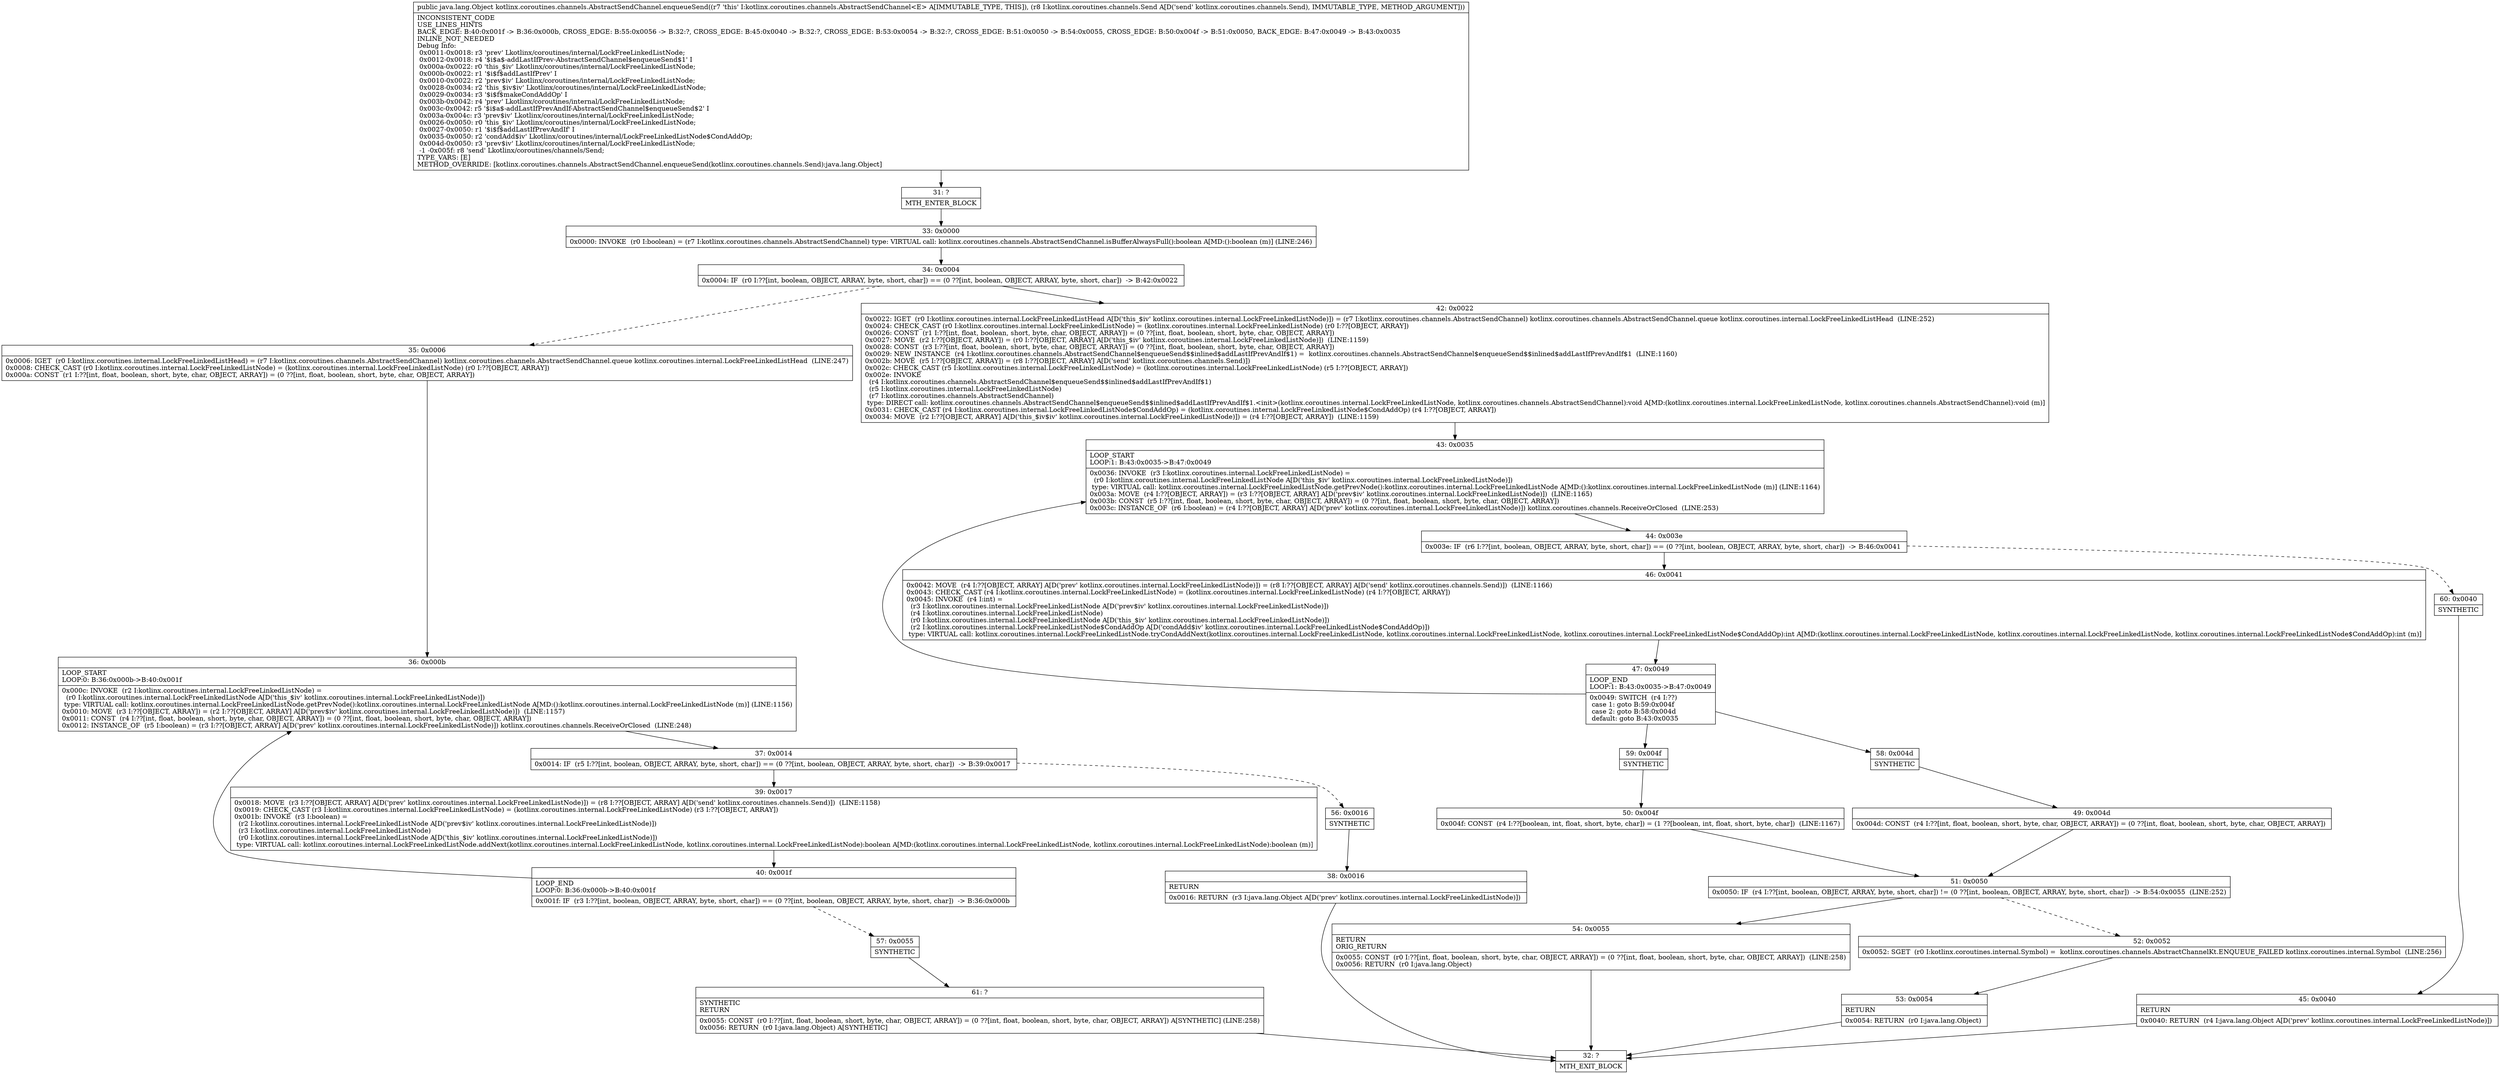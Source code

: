 digraph "CFG forkotlinx.coroutines.channels.AbstractSendChannel.enqueueSend(Lkotlinx\/coroutines\/channels\/Send;)Ljava\/lang\/Object;" {
Node_31 [shape=record,label="{31\:\ ?|MTH_ENTER_BLOCK\l}"];
Node_33 [shape=record,label="{33\:\ 0x0000|0x0000: INVOKE  (r0 I:boolean) = (r7 I:kotlinx.coroutines.channels.AbstractSendChannel) type: VIRTUAL call: kotlinx.coroutines.channels.AbstractSendChannel.isBufferAlwaysFull():boolean A[MD:():boolean (m)] (LINE:246)\l}"];
Node_34 [shape=record,label="{34\:\ 0x0004|0x0004: IF  (r0 I:??[int, boolean, OBJECT, ARRAY, byte, short, char]) == (0 ??[int, boolean, OBJECT, ARRAY, byte, short, char])  \-\> B:42:0x0022 \l}"];
Node_35 [shape=record,label="{35\:\ 0x0006|0x0006: IGET  (r0 I:kotlinx.coroutines.internal.LockFreeLinkedListHead) = (r7 I:kotlinx.coroutines.channels.AbstractSendChannel) kotlinx.coroutines.channels.AbstractSendChannel.queue kotlinx.coroutines.internal.LockFreeLinkedListHead  (LINE:247)\l0x0008: CHECK_CAST (r0 I:kotlinx.coroutines.internal.LockFreeLinkedListNode) = (kotlinx.coroutines.internal.LockFreeLinkedListNode) (r0 I:??[OBJECT, ARRAY]) \l0x000a: CONST  (r1 I:??[int, float, boolean, short, byte, char, OBJECT, ARRAY]) = (0 ??[int, float, boolean, short, byte, char, OBJECT, ARRAY]) \l}"];
Node_36 [shape=record,label="{36\:\ 0x000b|LOOP_START\lLOOP:0: B:36:0x000b\-\>B:40:0x001f\l|0x000c: INVOKE  (r2 I:kotlinx.coroutines.internal.LockFreeLinkedListNode) = \l  (r0 I:kotlinx.coroutines.internal.LockFreeLinkedListNode A[D('this_$iv' kotlinx.coroutines.internal.LockFreeLinkedListNode)])\l type: VIRTUAL call: kotlinx.coroutines.internal.LockFreeLinkedListNode.getPrevNode():kotlinx.coroutines.internal.LockFreeLinkedListNode A[MD:():kotlinx.coroutines.internal.LockFreeLinkedListNode (m)] (LINE:1156)\l0x0010: MOVE  (r3 I:??[OBJECT, ARRAY]) = (r2 I:??[OBJECT, ARRAY] A[D('prev$iv' kotlinx.coroutines.internal.LockFreeLinkedListNode)])  (LINE:1157)\l0x0011: CONST  (r4 I:??[int, float, boolean, short, byte, char, OBJECT, ARRAY]) = (0 ??[int, float, boolean, short, byte, char, OBJECT, ARRAY]) \l0x0012: INSTANCE_OF  (r5 I:boolean) = (r3 I:??[OBJECT, ARRAY] A[D('prev' kotlinx.coroutines.internal.LockFreeLinkedListNode)]) kotlinx.coroutines.channels.ReceiveOrClosed  (LINE:248)\l}"];
Node_37 [shape=record,label="{37\:\ 0x0014|0x0014: IF  (r5 I:??[int, boolean, OBJECT, ARRAY, byte, short, char]) == (0 ??[int, boolean, OBJECT, ARRAY, byte, short, char])  \-\> B:39:0x0017 \l}"];
Node_39 [shape=record,label="{39\:\ 0x0017|0x0018: MOVE  (r3 I:??[OBJECT, ARRAY] A[D('prev' kotlinx.coroutines.internal.LockFreeLinkedListNode)]) = (r8 I:??[OBJECT, ARRAY] A[D('send' kotlinx.coroutines.channels.Send)])  (LINE:1158)\l0x0019: CHECK_CAST (r3 I:kotlinx.coroutines.internal.LockFreeLinkedListNode) = (kotlinx.coroutines.internal.LockFreeLinkedListNode) (r3 I:??[OBJECT, ARRAY]) \l0x001b: INVOKE  (r3 I:boolean) = \l  (r2 I:kotlinx.coroutines.internal.LockFreeLinkedListNode A[D('prev$iv' kotlinx.coroutines.internal.LockFreeLinkedListNode)])\l  (r3 I:kotlinx.coroutines.internal.LockFreeLinkedListNode)\l  (r0 I:kotlinx.coroutines.internal.LockFreeLinkedListNode A[D('this_$iv' kotlinx.coroutines.internal.LockFreeLinkedListNode)])\l type: VIRTUAL call: kotlinx.coroutines.internal.LockFreeLinkedListNode.addNext(kotlinx.coroutines.internal.LockFreeLinkedListNode, kotlinx.coroutines.internal.LockFreeLinkedListNode):boolean A[MD:(kotlinx.coroutines.internal.LockFreeLinkedListNode, kotlinx.coroutines.internal.LockFreeLinkedListNode):boolean (m)]\l}"];
Node_40 [shape=record,label="{40\:\ 0x001f|LOOP_END\lLOOP:0: B:36:0x000b\-\>B:40:0x001f\l|0x001f: IF  (r3 I:??[int, boolean, OBJECT, ARRAY, byte, short, char]) == (0 ??[int, boolean, OBJECT, ARRAY, byte, short, char])  \-\> B:36:0x000b \l}"];
Node_57 [shape=record,label="{57\:\ 0x0055|SYNTHETIC\l}"];
Node_61 [shape=record,label="{61\:\ ?|SYNTHETIC\lRETURN\l|0x0055: CONST  (r0 I:??[int, float, boolean, short, byte, char, OBJECT, ARRAY]) = (0 ??[int, float, boolean, short, byte, char, OBJECT, ARRAY]) A[SYNTHETIC] (LINE:258)\l0x0056: RETURN  (r0 I:java.lang.Object) A[SYNTHETIC]\l}"];
Node_32 [shape=record,label="{32\:\ ?|MTH_EXIT_BLOCK\l}"];
Node_56 [shape=record,label="{56\:\ 0x0016|SYNTHETIC\l}"];
Node_38 [shape=record,label="{38\:\ 0x0016|RETURN\l|0x0016: RETURN  (r3 I:java.lang.Object A[D('prev' kotlinx.coroutines.internal.LockFreeLinkedListNode)]) \l}"];
Node_42 [shape=record,label="{42\:\ 0x0022|0x0022: IGET  (r0 I:kotlinx.coroutines.internal.LockFreeLinkedListHead A[D('this_$iv' kotlinx.coroutines.internal.LockFreeLinkedListNode)]) = (r7 I:kotlinx.coroutines.channels.AbstractSendChannel) kotlinx.coroutines.channels.AbstractSendChannel.queue kotlinx.coroutines.internal.LockFreeLinkedListHead  (LINE:252)\l0x0024: CHECK_CAST (r0 I:kotlinx.coroutines.internal.LockFreeLinkedListNode) = (kotlinx.coroutines.internal.LockFreeLinkedListNode) (r0 I:??[OBJECT, ARRAY]) \l0x0026: CONST  (r1 I:??[int, float, boolean, short, byte, char, OBJECT, ARRAY]) = (0 ??[int, float, boolean, short, byte, char, OBJECT, ARRAY]) \l0x0027: MOVE  (r2 I:??[OBJECT, ARRAY]) = (r0 I:??[OBJECT, ARRAY] A[D('this_$iv' kotlinx.coroutines.internal.LockFreeLinkedListNode)])  (LINE:1159)\l0x0028: CONST  (r3 I:??[int, float, boolean, short, byte, char, OBJECT, ARRAY]) = (0 ??[int, float, boolean, short, byte, char, OBJECT, ARRAY]) \l0x0029: NEW_INSTANCE  (r4 I:kotlinx.coroutines.channels.AbstractSendChannel$enqueueSend$$inlined$addLastIfPrevAndIf$1) =  kotlinx.coroutines.channels.AbstractSendChannel$enqueueSend$$inlined$addLastIfPrevAndIf$1  (LINE:1160)\l0x002b: MOVE  (r5 I:??[OBJECT, ARRAY]) = (r8 I:??[OBJECT, ARRAY] A[D('send' kotlinx.coroutines.channels.Send)]) \l0x002c: CHECK_CAST (r5 I:kotlinx.coroutines.internal.LockFreeLinkedListNode) = (kotlinx.coroutines.internal.LockFreeLinkedListNode) (r5 I:??[OBJECT, ARRAY]) \l0x002e: INVOKE  \l  (r4 I:kotlinx.coroutines.channels.AbstractSendChannel$enqueueSend$$inlined$addLastIfPrevAndIf$1)\l  (r5 I:kotlinx.coroutines.internal.LockFreeLinkedListNode)\l  (r7 I:kotlinx.coroutines.channels.AbstractSendChannel)\l type: DIRECT call: kotlinx.coroutines.channels.AbstractSendChannel$enqueueSend$$inlined$addLastIfPrevAndIf$1.\<init\>(kotlinx.coroutines.internal.LockFreeLinkedListNode, kotlinx.coroutines.channels.AbstractSendChannel):void A[MD:(kotlinx.coroutines.internal.LockFreeLinkedListNode, kotlinx.coroutines.channels.AbstractSendChannel):void (m)]\l0x0031: CHECK_CAST (r4 I:kotlinx.coroutines.internal.LockFreeLinkedListNode$CondAddOp) = (kotlinx.coroutines.internal.LockFreeLinkedListNode$CondAddOp) (r4 I:??[OBJECT, ARRAY]) \l0x0034: MOVE  (r2 I:??[OBJECT, ARRAY] A[D('this_$iv$iv' kotlinx.coroutines.internal.LockFreeLinkedListNode)]) = (r4 I:??[OBJECT, ARRAY])  (LINE:1159)\l}"];
Node_43 [shape=record,label="{43\:\ 0x0035|LOOP_START\lLOOP:1: B:43:0x0035\-\>B:47:0x0049\l|0x0036: INVOKE  (r3 I:kotlinx.coroutines.internal.LockFreeLinkedListNode) = \l  (r0 I:kotlinx.coroutines.internal.LockFreeLinkedListNode A[D('this_$iv' kotlinx.coroutines.internal.LockFreeLinkedListNode)])\l type: VIRTUAL call: kotlinx.coroutines.internal.LockFreeLinkedListNode.getPrevNode():kotlinx.coroutines.internal.LockFreeLinkedListNode A[MD:():kotlinx.coroutines.internal.LockFreeLinkedListNode (m)] (LINE:1164)\l0x003a: MOVE  (r4 I:??[OBJECT, ARRAY]) = (r3 I:??[OBJECT, ARRAY] A[D('prev$iv' kotlinx.coroutines.internal.LockFreeLinkedListNode)])  (LINE:1165)\l0x003b: CONST  (r5 I:??[int, float, boolean, short, byte, char, OBJECT, ARRAY]) = (0 ??[int, float, boolean, short, byte, char, OBJECT, ARRAY]) \l0x003c: INSTANCE_OF  (r6 I:boolean) = (r4 I:??[OBJECT, ARRAY] A[D('prev' kotlinx.coroutines.internal.LockFreeLinkedListNode)]) kotlinx.coroutines.channels.ReceiveOrClosed  (LINE:253)\l}"];
Node_44 [shape=record,label="{44\:\ 0x003e|0x003e: IF  (r6 I:??[int, boolean, OBJECT, ARRAY, byte, short, char]) == (0 ??[int, boolean, OBJECT, ARRAY, byte, short, char])  \-\> B:46:0x0041 \l}"];
Node_46 [shape=record,label="{46\:\ 0x0041|0x0042: MOVE  (r4 I:??[OBJECT, ARRAY] A[D('prev' kotlinx.coroutines.internal.LockFreeLinkedListNode)]) = (r8 I:??[OBJECT, ARRAY] A[D('send' kotlinx.coroutines.channels.Send)])  (LINE:1166)\l0x0043: CHECK_CAST (r4 I:kotlinx.coroutines.internal.LockFreeLinkedListNode) = (kotlinx.coroutines.internal.LockFreeLinkedListNode) (r4 I:??[OBJECT, ARRAY]) \l0x0045: INVOKE  (r4 I:int) = \l  (r3 I:kotlinx.coroutines.internal.LockFreeLinkedListNode A[D('prev$iv' kotlinx.coroutines.internal.LockFreeLinkedListNode)])\l  (r4 I:kotlinx.coroutines.internal.LockFreeLinkedListNode)\l  (r0 I:kotlinx.coroutines.internal.LockFreeLinkedListNode A[D('this_$iv' kotlinx.coroutines.internal.LockFreeLinkedListNode)])\l  (r2 I:kotlinx.coroutines.internal.LockFreeLinkedListNode$CondAddOp A[D('condAdd$iv' kotlinx.coroutines.internal.LockFreeLinkedListNode$CondAddOp)])\l type: VIRTUAL call: kotlinx.coroutines.internal.LockFreeLinkedListNode.tryCondAddNext(kotlinx.coroutines.internal.LockFreeLinkedListNode, kotlinx.coroutines.internal.LockFreeLinkedListNode, kotlinx.coroutines.internal.LockFreeLinkedListNode$CondAddOp):int A[MD:(kotlinx.coroutines.internal.LockFreeLinkedListNode, kotlinx.coroutines.internal.LockFreeLinkedListNode, kotlinx.coroutines.internal.LockFreeLinkedListNode$CondAddOp):int (m)]\l}"];
Node_47 [shape=record,label="{47\:\ 0x0049|LOOP_END\lLOOP:1: B:43:0x0035\-\>B:47:0x0049\l|0x0049: SWITCH  (r4 I:??)\l case 1: goto B:59:0x004f\l case 2: goto B:58:0x004d\l default: goto B:43:0x0035 \l}"];
Node_58 [shape=record,label="{58\:\ 0x004d|SYNTHETIC\l}"];
Node_49 [shape=record,label="{49\:\ 0x004d|0x004d: CONST  (r4 I:??[int, float, boolean, short, byte, char, OBJECT, ARRAY]) = (0 ??[int, float, boolean, short, byte, char, OBJECT, ARRAY]) \l}"];
Node_51 [shape=record,label="{51\:\ 0x0050|0x0050: IF  (r4 I:??[int, boolean, OBJECT, ARRAY, byte, short, char]) != (0 ??[int, boolean, OBJECT, ARRAY, byte, short, char])  \-\> B:54:0x0055  (LINE:252)\l}"];
Node_52 [shape=record,label="{52\:\ 0x0052|0x0052: SGET  (r0 I:kotlinx.coroutines.internal.Symbol) =  kotlinx.coroutines.channels.AbstractChannelKt.ENQUEUE_FAILED kotlinx.coroutines.internal.Symbol  (LINE:256)\l}"];
Node_53 [shape=record,label="{53\:\ 0x0054|RETURN\l|0x0054: RETURN  (r0 I:java.lang.Object) \l}"];
Node_54 [shape=record,label="{54\:\ 0x0055|RETURN\lORIG_RETURN\l|0x0055: CONST  (r0 I:??[int, float, boolean, short, byte, char, OBJECT, ARRAY]) = (0 ??[int, float, boolean, short, byte, char, OBJECT, ARRAY])  (LINE:258)\l0x0056: RETURN  (r0 I:java.lang.Object) \l}"];
Node_59 [shape=record,label="{59\:\ 0x004f|SYNTHETIC\l}"];
Node_50 [shape=record,label="{50\:\ 0x004f|0x004f: CONST  (r4 I:??[boolean, int, float, short, byte, char]) = (1 ??[boolean, int, float, short, byte, char])  (LINE:1167)\l}"];
Node_60 [shape=record,label="{60\:\ 0x0040|SYNTHETIC\l}"];
Node_45 [shape=record,label="{45\:\ 0x0040|RETURN\l|0x0040: RETURN  (r4 I:java.lang.Object A[D('prev' kotlinx.coroutines.internal.LockFreeLinkedListNode)]) \l}"];
MethodNode[shape=record,label="{public java.lang.Object kotlinx.coroutines.channels.AbstractSendChannel.enqueueSend((r7 'this' I:kotlinx.coroutines.channels.AbstractSendChannel\<E\> A[IMMUTABLE_TYPE, THIS]), (r8 I:kotlinx.coroutines.channels.Send A[D('send' kotlinx.coroutines.channels.Send), IMMUTABLE_TYPE, METHOD_ARGUMENT]))  | INCONSISTENT_CODE\lUSE_LINES_HINTS\lBACK_EDGE: B:40:0x001f \-\> B:36:0x000b, CROSS_EDGE: B:55:0x0056 \-\> B:32:?, CROSS_EDGE: B:45:0x0040 \-\> B:32:?, CROSS_EDGE: B:53:0x0054 \-\> B:32:?, CROSS_EDGE: B:51:0x0050 \-\> B:54:0x0055, CROSS_EDGE: B:50:0x004f \-\> B:51:0x0050, BACK_EDGE: B:47:0x0049 \-\> B:43:0x0035\lINLINE_NOT_NEEDED\lDebug Info:\l  0x0011\-0x0018: r3 'prev' Lkotlinx\/coroutines\/internal\/LockFreeLinkedListNode;\l  0x0012\-0x0018: r4 '$i$a$\-addLastIfPrev\-AbstractSendChannel$enqueueSend$1' I\l  0x000a\-0x0022: r0 'this_$iv' Lkotlinx\/coroutines\/internal\/LockFreeLinkedListNode;\l  0x000b\-0x0022: r1 '$i$f$addLastIfPrev' I\l  0x0010\-0x0022: r2 'prev$iv' Lkotlinx\/coroutines\/internal\/LockFreeLinkedListNode;\l  0x0028\-0x0034: r2 'this_$iv$iv' Lkotlinx\/coroutines\/internal\/LockFreeLinkedListNode;\l  0x0029\-0x0034: r3 '$i$f$makeCondAddOp' I\l  0x003b\-0x0042: r4 'prev' Lkotlinx\/coroutines\/internal\/LockFreeLinkedListNode;\l  0x003c\-0x0042: r5 '$i$a$\-addLastIfPrevAndIf\-AbstractSendChannel$enqueueSend$2' I\l  0x003a\-0x004c: r3 'prev$iv' Lkotlinx\/coroutines\/internal\/LockFreeLinkedListNode;\l  0x0026\-0x0050: r0 'this_$iv' Lkotlinx\/coroutines\/internal\/LockFreeLinkedListNode;\l  0x0027\-0x0050: r1 '$i$f$addLastIfPrevAndIf' I\l  0x0035\-0x0050: r2 'condAdd$iv' Lkotlinx\/coroutines\/internal\/LockFreeLinkedListNode$CondAddOp;\l  0x004d\-0x0050: r3 'prev$iv' Lkotlinx\/coroutines\/internal\/LockFreeLinkedListNode;\l  \-1 \-0x005f: r8 'send' Lkotlinx\/coroutines\/channels\/Send;\lTYPE_VARS: [E]\lMETHOD_OVERRIDE: [kotlinx.coroutines.channels.AbstractSendChannel.enqueueSend(kotlinx.coroutines.channels.Send):java.lang.Object]\l}"];
MethodNode -> Node_31;Node_31 -> Node_33;
Node_33 -> Node_34;
Node_34 -> Node_35[style=dashed];
Node_34 -> Node_42;
Node_35 -> Node_36;
Node_36 -> Node_37;
Node_37 -> Node_39;
Node_37 -> Node_56[style=dashed];
Node_39 -> Node_40;
Node_40 -> Node_36;
Node_40 -> Node_57[style=dashed];
Node_57 -> Node_61;
Node_61 -> Node_32;
Node_56 -> Node_38;
Node_38 -> Node_32;
Node_42 -> Node_43;
Node_43 -> Node_44;
Node_44 -> Node_46;
Node_44 -> Node_60[style=dashed];
Node_46 -> Node_47;
Node_47 -> Node_43;
Node_47 -> Node_58;
Node_47 -> Node_59;
Node_58 -> Node_49;
Node_49 -> Node_51;
Node_51 -> Node_52[style=dashed];
Node_51 -> Node_54;
Node_52 -> Node_53;
Node_53 -> Node_32;
Node_54 -> Node_32;
Node_59 -> Node_50;
Node_50 -> Node_51;
Node_60 -> Node_45;
Node_45 -> Node_32;
}

